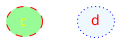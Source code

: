 {
  "sha1": "86gk90is3zz0bkl96a50m2kq82om9zq",
  "insertion": {
    "when": "2024-05-30T20:48:21.354Z",
    "url": "https://forum.plantuml.net/15983/element-line-style-not-applied-in-usecase-diagram",
    "user": "plantuml@gmail.com"
  }
}
@startuml
usecase c #palegreen;line:red;line.dashed;text:yellow
usecase d #aliceblue;line:blue;line.dotted;text:red
@enduml
